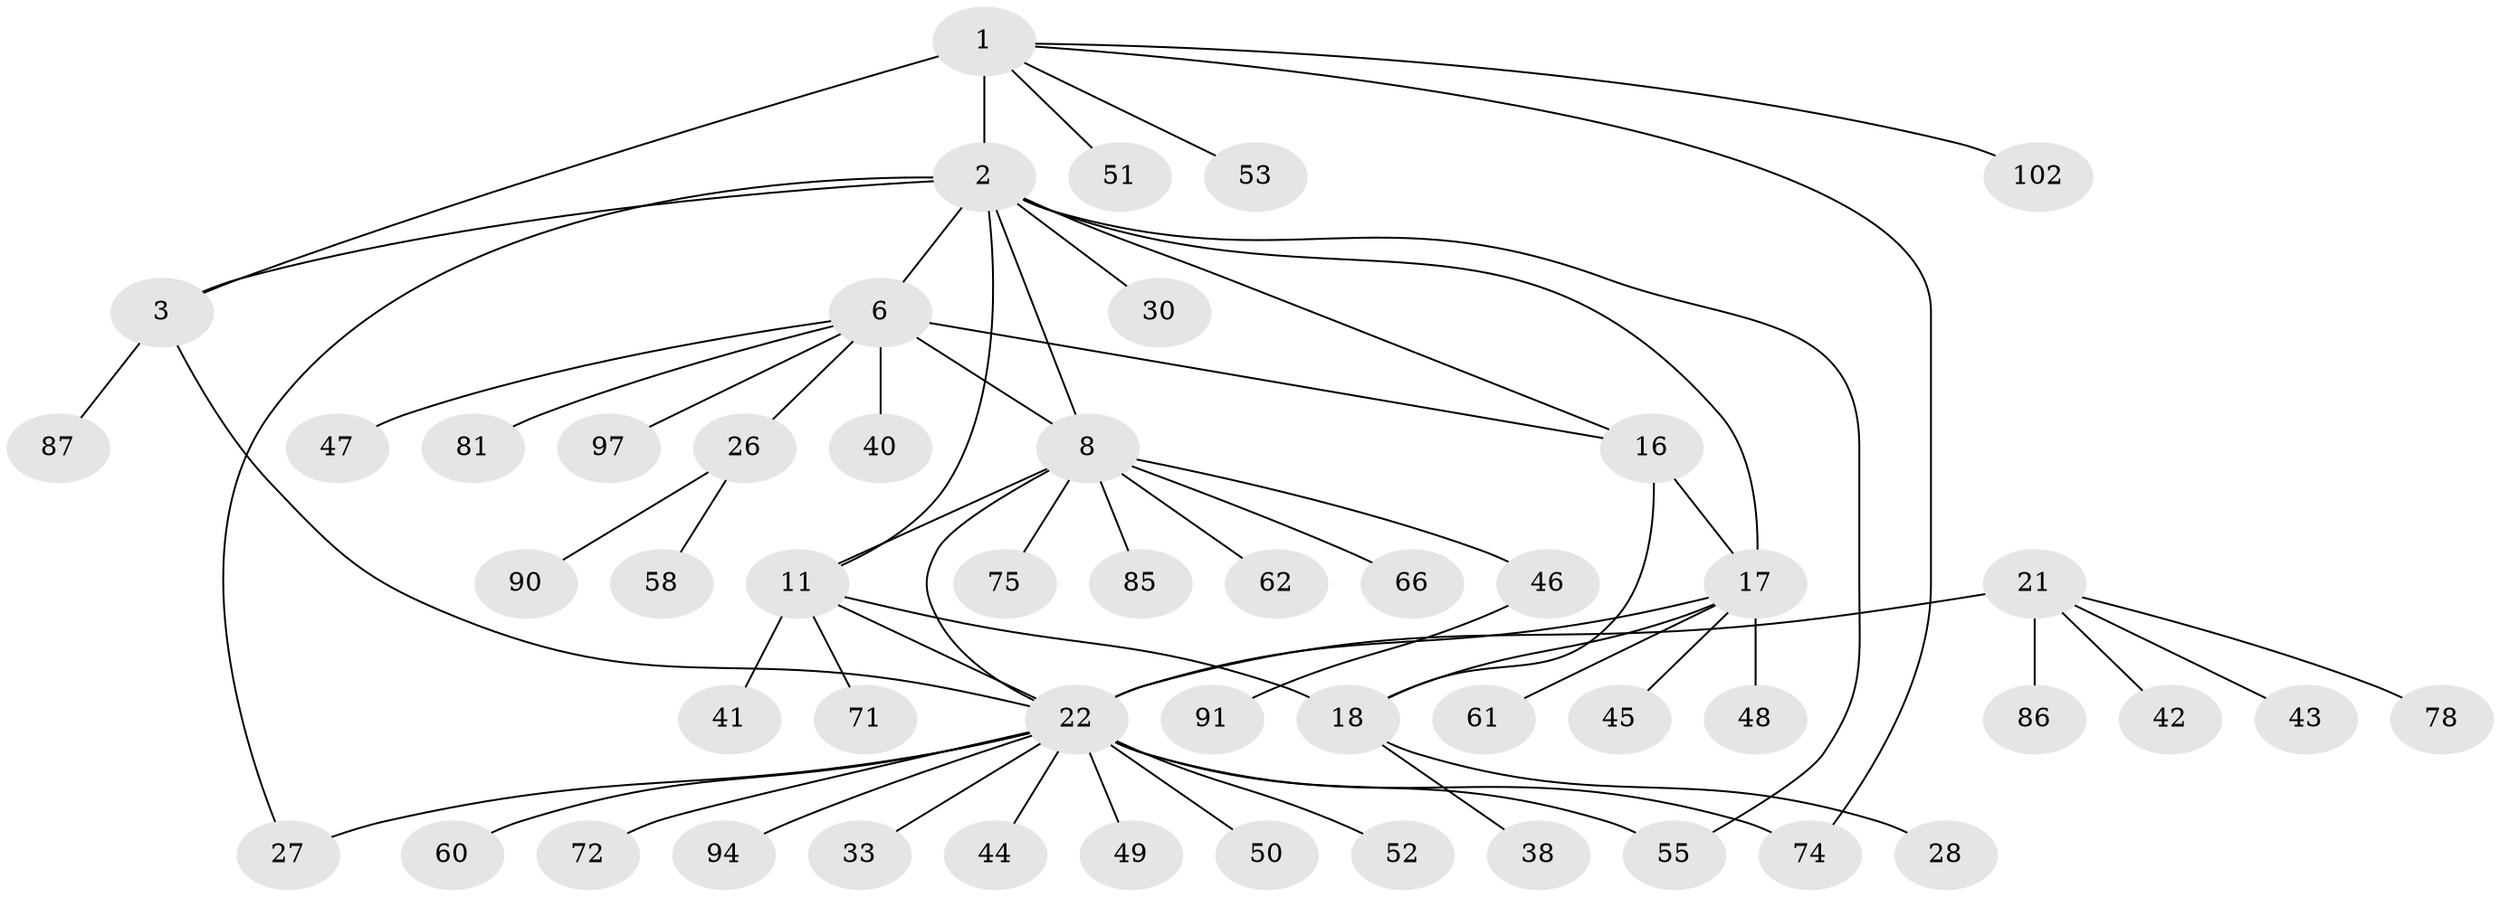 // original degree distribution, {6: 0.049019607843137254, 8: 0.0784313725490196, 11: 0.0196078431372549, 9: 0.029411764705882353, 5: 0.029411764705882353, 10: 0.0196078431372549, 7: 0.0196078431372549, 3: 0.0196078431372549, 2: 0.1568627450980392, 1: 0.5686274509803921, 4: 0.00980392156862745}
// Generated by graph-tools (version 1.1) at 2025/16/03/09/25 04:16:01]
// undirected, 51 vertices, 63 edges
graph export_dot {
graph [start="1"]
  node [color=gray90,style=filled];
  1 [super="+4"];
  2 [super="+39+5+92+98"];
  3;
  6 [super="+7+59+54"];
  8 [super="+9+32+96"];
  11 [super="+36+12"];
  16 [super="+20"];
  17 [super="+19+34"];
  18;
  21;
  22 [super="+24+31+76+100+101+73+23+35"];
  26;
  27;
  28;
  30;
  33;
  38;
  40;
  41;
  42 [super="+63"];
  43;
  44;
  45;
  46;
  47;
  48;
  49 [super="+57"];
  50;
  51;
  52;
  53;
  55;
  58;
  60;
  61;
  62;
  66;
  71 [super="+84"];
  72;
  74;
  75;
  78;
  81;
  85;
  86;
  87;
  90;
  91;
  94;
  97;
  102;
  1 -- 2 [weight=4];
  1 -- 3 [weight=2];
  1 -- 74;
  1 -- 102;
  1 -- 51;
  1 -- 53;
  2 -- 3 [weight=2];
  2 -- 55;
  2 -- 6 [weight=2];
  2 -- 8 [weight=3];
  2 -- 11 [weight=5];
  2 -- 17;
  2 -- 27;
  2 -- 30;
  2 -- 16;
  3 -- 87;
  3 -- 22;
  6 -- 8 [weight=6];
  6 -- 16;
  6 -- 26;
  6 -- 40;
  6 -- 97;
  6 -- 47;
  6 -- 81;
  8 -- 46;
  8 -- 66;
  8 -- 11 [weight=3];
  8 -- 75;
  8 -- 85;
  8 -- 62;
  8 -- 22;
  11 -- 18;
  11 -- 22;
  11 -- 71;
  11 -- 41;
  16 -- 17 [weight=4];
  16 -- 18 [weight=2];
  17 -- 18 [weight=2];
  17 -- 45;
  17 -- 48;
  17 -- 61;
  17 -- 22;
  18 -- 28;
  18 -- 38;
  21 -- 22 [weight=4];
  21 -- 42;
  21 -- 43;
  21 -- 78;
  21 -- 86;
  22 -- 72;
  22 -- 49;
  22 -- 50;
  22 -- 52;
  22 -- 27;
  22 -- 60;
  22 -- 33;
  22 -- 74;
  22 -- 44;
  22 -- 55;
  22 -- 94;
  26 -- 58;
  26 -- 90;
  46 -- 91;
}

